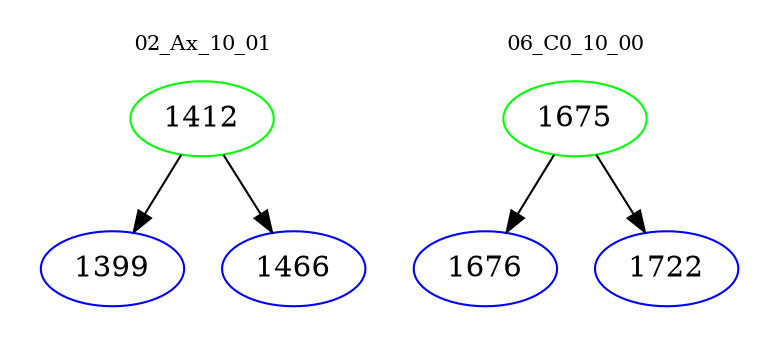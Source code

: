 digraph{
subgraph cluster_0 {
color = white
label = "02_Ax_10_01";
fontsize=10;
T0_1412 [label="1412", color="green"]
T0_1412 -> T0_1399 [color="black"]
T0_1399 [label="1399", color="blue"]
T0_1412 -> T0_1466 [color="black"]
T0_1466 [label="1466", color="blue"]
}
subgraph cluster_1 {
color = white
label = "06_C0_10_00";
fontsize=10;
T1_1675 [label="1675", color="green"]
T1_1675 -> T1_1676 [color="black"]
T1_1676 [label="1676", color="blue"]
T1_1675 -> T1_1722 [color="black"]
T1_1722 [label="1722", color="blue"]
}
}
